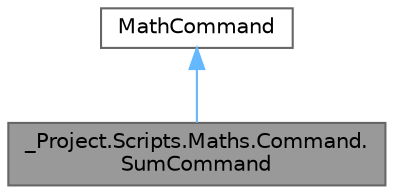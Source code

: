 digraph "_Project.Scripts.Maths.Command.SumCommand"
{
 // LATEX_PDF_SIZE
  bgcolor="transparent";
  edge [fontname=Helvetica,fontsize=10,labelfontname=Helvetica,labelfontsize=10];
  node [fontname=Helvetica,fontsize=10,shape=box,height=0.2,width=0.4];
  Node1 [id="Node000001",label="_Project.Scripts.Maths.Command.\lSumCommand",height=0.2,width=0.4,color="gray40", fillcolor="grey60", style="filled", fontcolor="black",tooltip="Класс математической команды сложения"];
  Node2 -> Node1 [id="edge1_Node000001_Node000002",dir="back",color="steelblue1",style="solid",tooltip=" "];
  Node2 [id="Node000002",label="MathCommand",height=0.2,width=0.4,color="gray40", fillcolor="white", style="filled",URL="$class___project_1_1_scripts_1_1_maths_1_1_command_1_1_math_command.html",tooltip="Базовый класс математической команды"];
}
